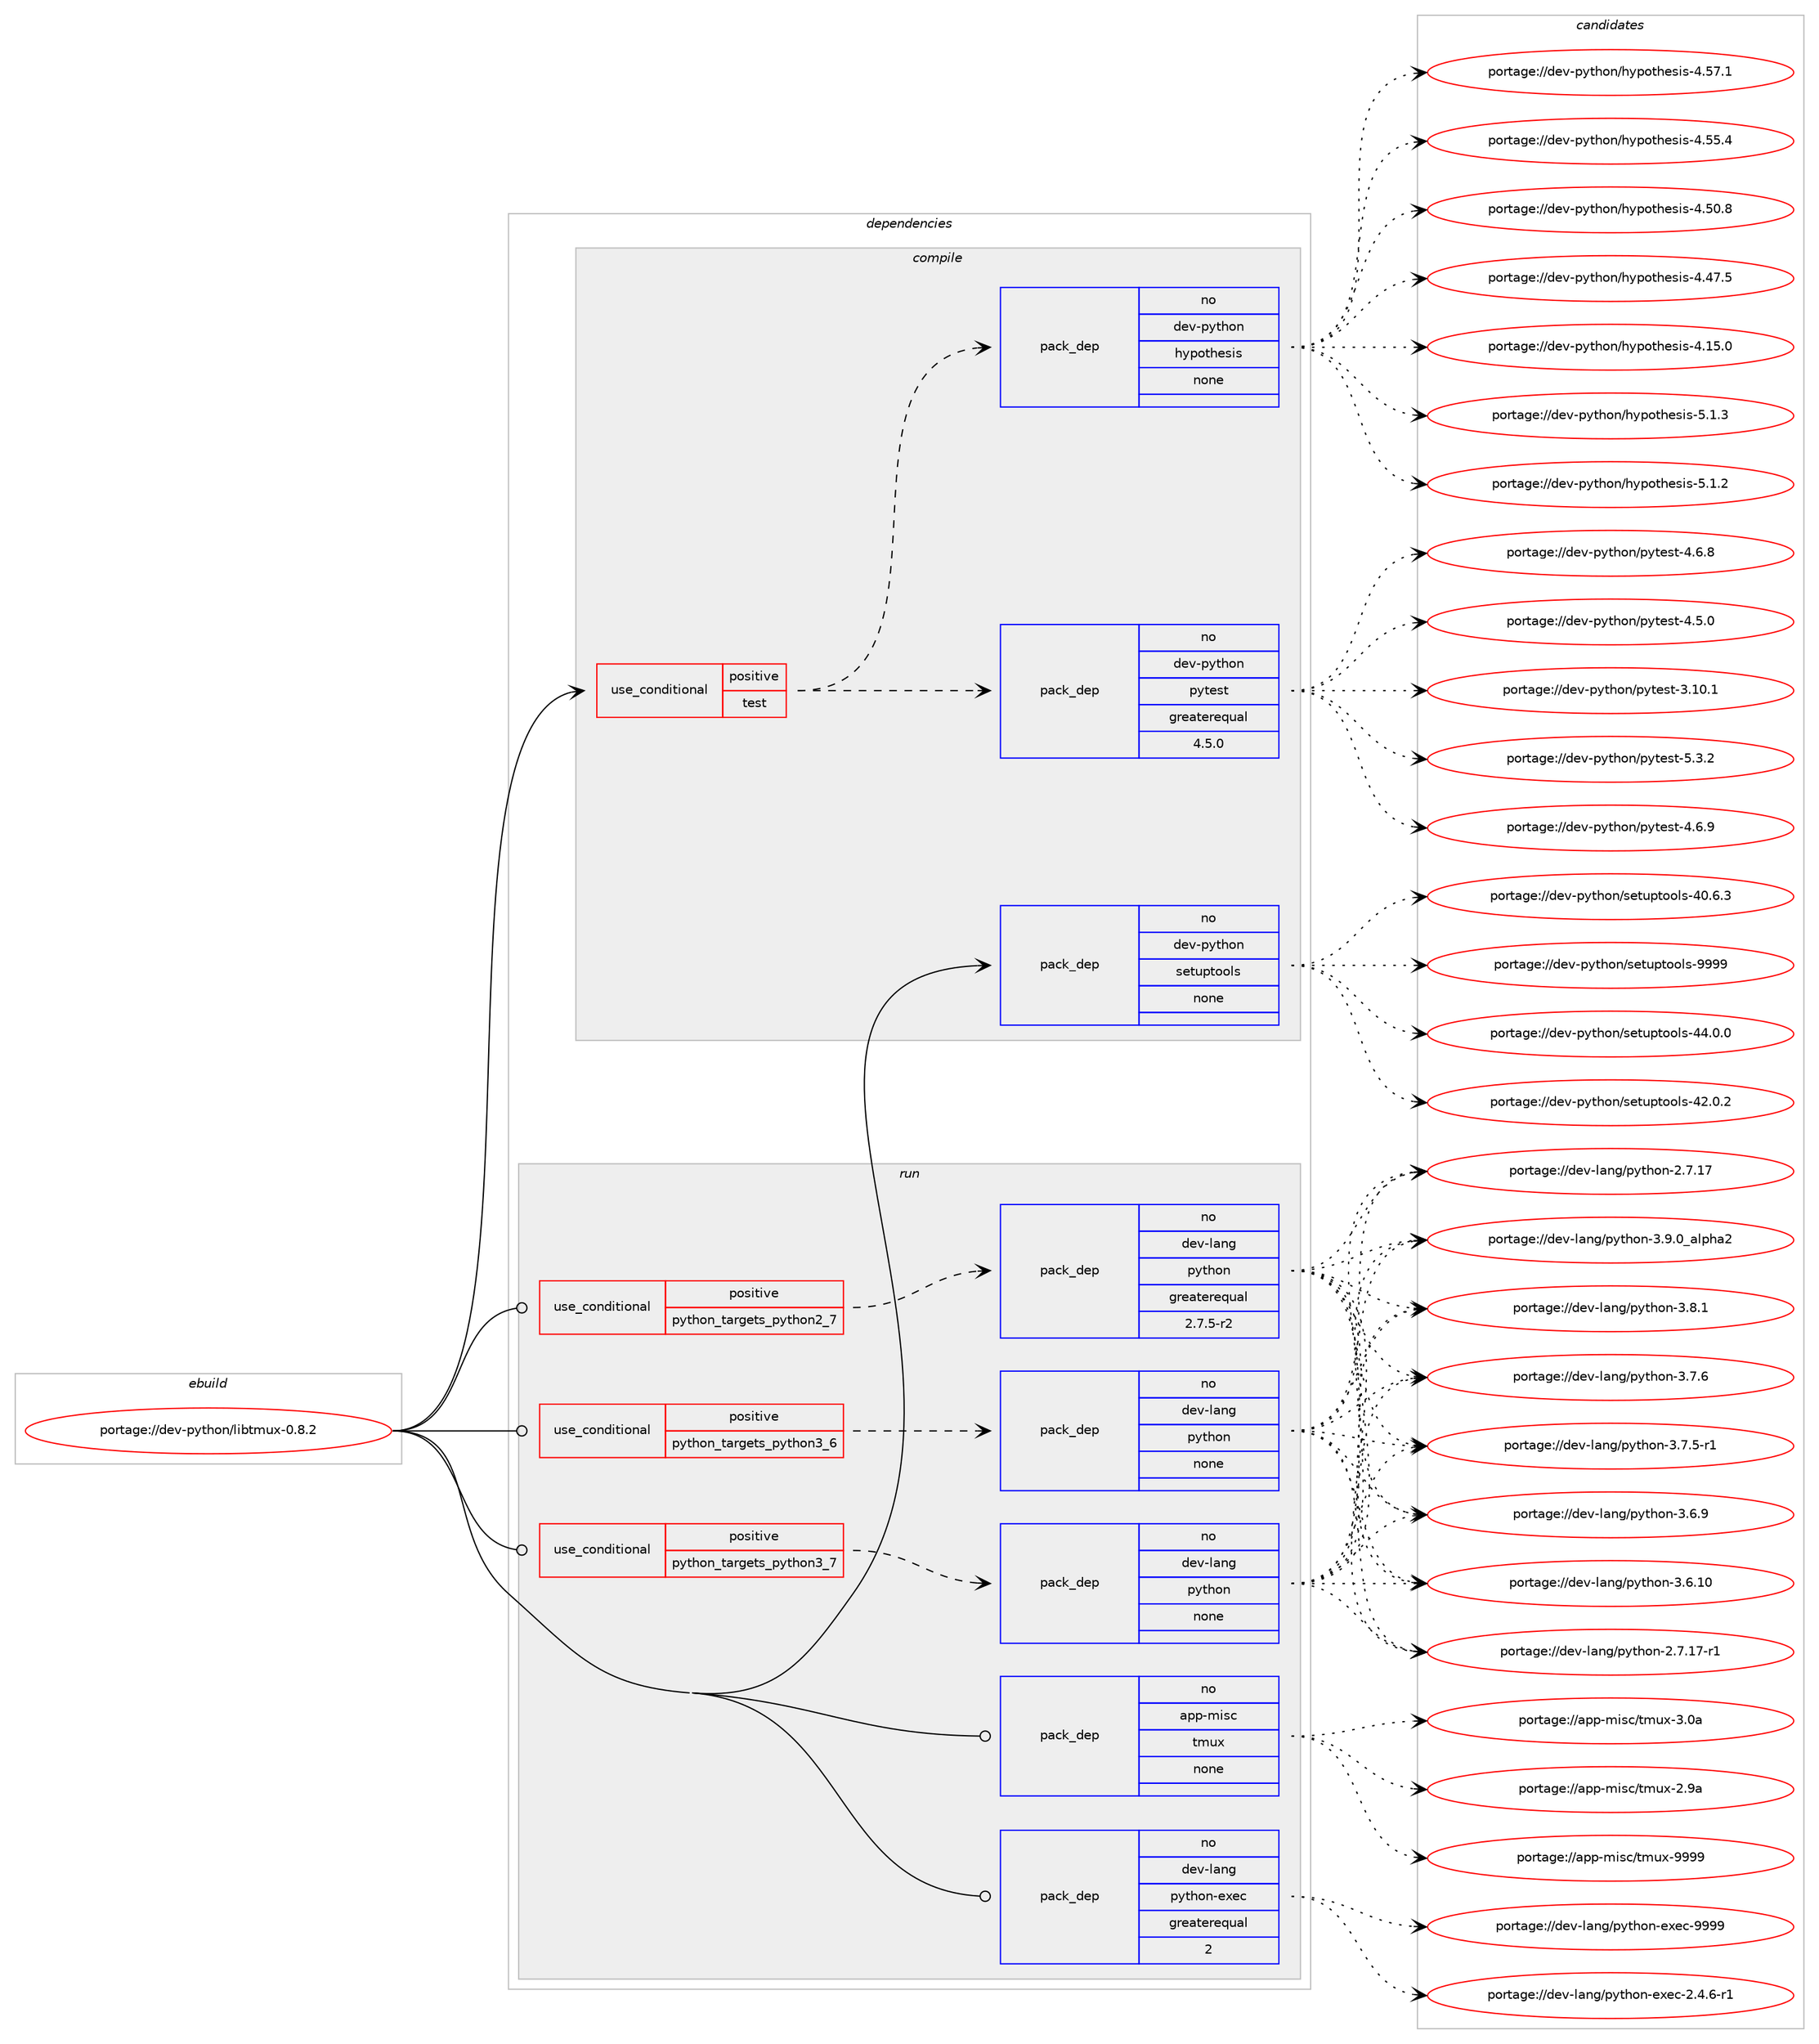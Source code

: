 digraph prolog {

# *************
# Graph options
# *************

newrank=true;
concentrate=true;
compound=true;
graph [rankdir=LR,fontname=Helvetica,fontsize=10,ranksep=1.5];#, ranksep=2.5, nodesep=0.2];
edge  [arrowhead=vee];
node  [fontname=Helvetica,fontsize=10];

# **********
# The ebuild
# **********

subgraph cluster_leftcol {
color=gray;
label=<<i>ebuild</i>>;
id [label="portage://dev-python/libtmux-0.8.2", color=red, width=4, href="../dev-python/libtmux-0.8.2.svg"];
}

# ****************
# The dependencies
# ****************

subgraph cluster_midcol {
color=gray;
label=<<i>dependencies</i>>;
subgraph cluster_compile {
fillcolor="#eeeeee";
style=filled;
label=<<i>compile</i>>;
subgraph cond113487 {
dependency452286 [label=<<TABLE BORDER="0" CELLBORDER="1" CELLSPACING="0" CELLPADDING="4"><TR><TD ROWSPAN="3" CELLPADDING="10">use_conditional</TD></TR><TR><TD>positive</TD></TR><TR><TD>test</TD></TR></TABLE>>, shape=none, color=red];
subgraph pack333819 {
dependency452287 [label=<<TABLE BORDER="0" CELLBORDER="1" CELLSPACING="0" CELLPADDING="4" WIDTH="220"><TR><TD ROWSPAN="6" CELLPADDING="30">pack_dep</TD></TR><TR><TD WIDTH="110">no</TD></TR><TR><TD>dev-python</TD></TR><TR><TD>pytest</TD></TR><TR><TD>greaterequal</TD></TR><TR><TD>4.5.0</TD></TR></TABLE>>, shape=none, color=blue];
}
dependency452286:e -> dependency452287:w [weight=20,style="dashed",arrowhead="vee"];
subgraph pack333820 {
dependency452288 [label=<<TABLE BORDER="0" CELLBORDER="1" CELLSPACING="0" CELLPADDING="4" WIDTH="220"><TR><TD ROWSPAN="6" CELLPADDING="30">pack_dep</TD></TR><TR><TD WIDTH="110">no</TD></TR><TR><TD>dev-python</TD></TR><TR><TD>hypothesis</TD></TR><TR><TD>none</TD></TR><TR><TD></TD></TR></TABLE>>, shape=none, color=blue];
}
dependency452286:e -> dependency452288:w [weight=20,style="dashed",arrowhead="vee"];
}
id:e -> dependency452286:w [weight=20,style="solid",arrowhead="vee"];
subgraph pack333821 {
dependency452289 [label=<<TABLE BORDER="0" CELLBORDER="1" CELLSPACING="0" CELLPADDING="4" WIDTH="220"><TR><TD ROWSPAN="6" CELLPADDING="30">pack_dep</TD></TR><TR><TD WIDTH="110">no</TD></TR><TR><TD>dev-python</TD></TR><TR><TD>setuptools</TD></TR><TR><TD>none</TD></TR><TR><TD></TD></TR></TABLE>>, shape=none, color=blue];
}
id:e -> dependency452289:w [weight=20,style="solid",arrowhead="vee"];
}
subgraph cluster_compileandrun {
fillcolor="#eeeeee";
style=filled;
label=<<i>compile and run</i>>;
}
subgraph cluster_run {
fillcolor="#eeeeee";
style=filled;
label=<<i>run</i>>;
subgraph cond113488 {
dependency452290 [label=<<TABLE BORDER="0" CELLBORDER="1" CELLSPACING="0" CELLPADDING="4"><TR><TD ROWSPAN="3" CELLPADDING="10">use_conditional</TD></TR><TR><TD>positive</TD></TR><TR><TD>python_targets_python2_7</TD></TR></TABLE>>, shape=none, color=red];
subgraph pack333822 {
dependency452291 [label=<<TABLE BORDER="0" CELLBORDER="1" CELLSPACING="0" CELLPADDING="4" WIDTH="220"><TR><TD ROWSPAN="6" CELLPADDING="30">pack_dep</TD></TR><TR><TD WIDTH="110">no</TD></TR><TR><TD>dev-lang</TD></TR><TR><TD>python</TD></TR><TR><TD>greaterequal</TD></TR><TR><TD>2.7.5-r2</TD></TR></TABLE>>, shape=none, color=blue];
}
dependency452290:e -> dependency452291:w [weight=20,style="dashed",arrowhead="vee"];
}
id:e -> dependency452290:w [weight=20,style="solid",arrowhead="odot"];
subgraph cond113489 {
dependency452292 [label=<<TABLE BORDER="0" CELLBORDER="1" CELLSPACING="0" CELLPADDING="4"><TR><TD ROWSPAN="3" CELLPADDING="10">use_conditional</TD></TR><TR><TD>positive</TD></TR><TR><TD>python_targets_python3_6</TD></TR></TABLE>>, shape=none, color=red];
subgraph pack333823 {
dependency452293 [label=<<TABLE BORDER="0" CELLBORDER="1" CELLSPACING="0" CELLPADDING="4" WIDTH="220"><TR><TD ROWSPAN="6" CELLPADDING="30">pack_dep</TD></TR><TR><TD WIDTH="110">no</TD></TR><TR><TD>dev-lang</TD></TR><TR><TD>python</TD></TR><TR><TD>none</TD></TR><TR><TD></TD></TR></TABLE>>, shape=none, color=blue];
}
dependency452292:e -> dependency452293:w [weight=20,style="dashed",arrowhead="vee"];
}
id:e -> dependency452292:w [weight=20,style="solid",arrowhead="odot"];
subgraph cond113490 {
dependency452294 [label=<<TABLE BORDER="0" CELLBORDER="1" CELLSPACING="0" CELLPADDING="4"><TR><TD ROWSPAN="3" CELLPADDING="10">use_conditional</TD></TR><TR><TD>positive</TD></TR><TR><TD>python_targets_python3_7</TD></TR></TABLE>>, shape=none, color=red];
subgraph pack333824 {
dependency452295 [label=<<TABLE BORDER="0" CELLBORDER="1" CELLSPACING="0" CELLPADDING="4" WIDTH="220"><TR><TD ROWSPAN="6" CELLPADDING="30">pack_dep</TD></TR><TR><TD WIDTH="110">no</TD></TR><TR><TD>dev-lang</TD></TR><TR><TD>python</TD></TR><TR><TD>none</TD></TR><TR><TD></TD></TR></TABLE>>, shape=none, color=blue];
}
dependency452294:e -> dependency452295:w [weight=20,style="dashed",arrowhead="vee"];
}
id:e -> dependency452294:w [weight=20,style="solid",arrowhead="odot"];
subgraph pack333825 {
dependency452296 [label=<<TABLE BORDER="0" CELLBORDER="1" CELLSPACING="0" CELLPADDING="4" WIDTH="220"><TR><TD ROWSPAN="6" CELLPADDING="30">pack_dep</TD></TR><TR><TD WIDTH="110">no</TD></TR><TR><TD>app-misc</TD></TR><TR><TD>tmux</TD></TR><TR><TD>none</TD></TR><TR><TD></TD></TR></TABLE>>, shape=none, color=blue];
}
id:e -> dependency452296:w [weight=20,style="solid",arrowhead="odot"];
subgraph pack333826 {
dependency452297 [label=<<TABLE BORDER="0" CELLBORDER="1" CELLSPACING="0" CELLPADDING="4" WIDTH="220"><TR><TD ROWSPAN="6" CELLPADDING="30">pack_dep</TD></TR><TR><TD WIDTH="110">no</TD></TR><TR><TD>dev-lang</TD></TR><TR><TD>python-exec</TD></TR><TR><TD>greaterequal</TD></TR><TR><TD>2</TD></TR></TABLE>>, shape=none, color=blue];
}
id:e -> dependency452297:w [weight=20,style="solid",arrowhead="odot"];
}
}

# **************
# The candidates
# **************

subgraph cluster_choices {
rank=same;
color=gray;
label=<<i>candidates</i>>;

subgraph choice333819 {
color=black;
nodesep=1;
choice1001011184511212111610411111047112121116101115116455346514650 [label="portage://dev-python/pytest-5.3.2", color=red, width=4,href="../dev-python/pytest-5.3.2.svg"];
choice1001011184511212111610411111047112121116101115116455246544657 [label="portage://dev-python/pytest-4.6.9", color=red, width=4,href="../dev-python/pytest-4.6.9.svg"];
choice1001011184511212111610411111047112121116101115116455246544656 [label="portage://dev-python/pytest-4.6.8", color=red, width=4,href="../dev-python/pytest-4.6.8.svg"];
choice1001011184511212111610411111047112121116101115116455246534648 [label="portage://dev-python/pytest-4.5.0", color=red, width=4,href="../dev-python/pytest-4.5.0.svg"];
choice100101118451121211161041111104711212111610111511645514649484649 [label="portage://dev-python/pytest-3.10.1", color=red, width=4,href="../dev-python/pytest-3.10.1.svg"];
dependency452287:e -> choice1001011184511212111610411111047112121116101115116455346514650:w [style=dotted,weight="100"];
dependency452287:e -> choice1001011184511212111610411111047112121116101115116455246544657:w [style=dotted,weight="100"];
dependency452287:e -> choice1001011184511212111610411111047112121116101115116455246544656:w [style=dotted,weight="100"];
dependency452287:e -> choice1001011184511212111610411111047112121116101115116455246534648:w [style=dotted,weight="100"];
dependency452287:e -> choice100101118451121211161041111104711212111610111511645514649484649:w [style=dotted,weight="100"];
}
subgraph choice333820 {
color=black;
nodesep=1;
choice1001011184511212111610411111047104121112111116104101115105115455346494651 [label="portage://dev-python/hypothesis-5.1.3", color=red, width=4,href="../dev-python/hypothesis-5.1.3.svg"];
choice1001011184511212111610411111047104121112111116104101115105115455346494650 [label="portage://dev-python/hypothesis-5.1.2", color=red, width=4,href="../dev-python/hypothesis-5.1.2.svg"];
choice100101118451121211161041111104710412111211111610410111510511545524653554649 [label="portage://dev-python/hypothesis-4.57.1", color=red, width=4,href="../dev-python/hypothesis-4.57.1.svg"];
choice100101118451121211161041111104710412111211111610410111510511545524653534652 [label="portage://dev-python/hypothesis-4.55.4", color=red, width=4,href="../dev-python/hypothesis-4.55.4.svg"];
choice100101118451121211161041111104710412111211111610410111510511545524653484656 [label="portage://dev-python/hypothesis-4.50.8", color=red, width=4,href="../dev-python/hypothesis-4.50.8.svg"];
choice100101118451121211161041111104710412111211111610410111510511545524652554653 [label="portage://dev-python/hypothesis-4.47.5", color=red, width=4,href="../dev-python/hypothesis-4.47.5.svg"];
choice100101118451121211161041111104710412111211111610410111510511545524649534648 [label="portage://dev-python/hypothesis-4.15.0", color=red, width=4,href="../dev-python/hypothesis-4.15.0.svg"];
dependency452288:e -> choice1001011184511212111610411111047104121112111116104101115105115455346494651:w [style=dotted,weight="100"];
dependency452288:e -> choice1001011184511212111610411111047104121112111116104101115105115455346494650:w [style=dotted,weight="100"];
dependency452288:e -> choice100101118451121211161041111104710412111211111610410111510511545524653554649:w [style=dotted,weight="100"];
dependency452288:e -> choice100101118451121211161041111104710412111211111610410111510511545524653534652:w [style=dotted,weight="100"];
dependency452288:e -> choice100101118451121211161041111104710412111211111610410111510511545524653484656:w [style=dotted,weight="100"];
dependency452288:e -> choice100101118451121211161041111104710412111211111610410111510511545524652554653:w [style=dotted,weight="100"];
dependency452288:e -> choice100101118451121211161041111104710412111211111610410111510511545524649534648:w [style=dotted,weight="100"];
}
subgraph choice333821 {
color=black;
nodesep=1;
choice10010111845112121116104111110471151011161171121161111111081154557575757 [label="portage://dev-python/setuptools-9999", color=red, width=4,href="../dev-python/setuptools-9999.svg"];
choice100101118451121211161041111104711510111611711211611111110811545525246484648 [label="portage://dev-python/setuptools-44.0.0", color=red, width=4,href="../dev-python/setuptools-44.0.0.svg"];
choice100101118451121211161041111104711510111611711211611111110811545525046484650 [label="portage://dev-python/setuptools-42.0.2", color=red, width=4,href="../dev-python/setuptools-42.0.2.svg"];
choice100101118451121211161041111104711510111611711211611111110811545524846544651 [label="portage://dev-python/setuptools-40.6.3", color=red, width=4,href="../dev-python/setuptools-40.6.3.svg"];
dependency452289:e -> choice10010111845112121116104111110471151011161171121161111111081154557575757:w [style=dotted,weight="100"];
dependency452289:e -> choice100101118451121211161041111104711510111611711211611111110811545525246484648:w [style=dotted,weight="100"];
dependency452289:e -> choice100101118451121211161041111104711510111611711211611111110811545525046484650:w [style=dotted,weight="100"];
dependency452289:e -> choice100101118451121211161041111104711510111611711211611111110811545524846544651:w [style=dotted,weight="100"];
}
subgraph choice333822 {
color=black;
nodesep=1;
choice10010111845108971101034711212111610411111045514657464895971081121049750 [label="portage://dev-lang/python-3.9.0_alpha2", color=red, width=4,href="../dev-lang/python-3.9.0_alpha2.svg"];
choice100101118451089711010347112121116104111110455146564649 [label="portage://dev-lang/python-3.8.1", color=red, width=4,href="../dev-lang/python-3.8.1.svg"];
choice100101118451089711010347112121116104111110455146554654 [label="portage://dev-lang/python-3.7.6", color=red, width=4,href="../dev-lang/python-3.7.6.svg"];
choice1001011184510897110103471121211161041111104551465546534511449 [label="portage://dev-lang/python-3.7.5-r1", color=red, width=4,href="../dev-lang/python-3.7.5-r1.svg"];
choice100101118451089711010347112121116104111110455146544657 [label="portage://dev-lang/python-3.6.9", color=red, width=4,href="../dev-lang/python-3.6.9.svg"];
choice10010111845108971101034711212111610411111045514654464948 [label="portage://dev-lang/python-3.6.10", color=red, width=4,href="../dev-lang/python-3.6.10.svg"];
choice100101118451089711010347112121116104111110455046554649554511449 [label="portage://dev-lang/python-2.7.17-r1", color=red, width=4,href="../dev-lang/python-2.7.17-r1.svg"];
choice10010111845108971101034711212111610411111045504655464955 [label="portage://dev-lang/python-2.7.17", color=red, width=4,href="../dev-lang/python-2.7.17.svg"];
dependency452291:e -> choice10010111845108971101034711212111610411111045514657464895971081121049750:w [style=dotted,weight="100"];
dependency452291:e -> choice100101118451089711010347112121116104111110455146564649:w [style=dotted,weight="100"];
dependency452291:e -> choice100101118451089711010347112121116104111110455146554654:w [style=dotted,weight="100"];
dependency452291:e -> choice1001011184510897110103471121211161041111104551465546534511449:w [style=dotted,weight="100"];
dependency452291:e -> choice100101118451089711010347112121116104111110455146544657:w [style=dotted,weight="100"];
dependency452291:e -> choice10010111845108971101034711212111610411111045514654464948:w [style=dotted,weight="100"];
dependency452291:e -> choice100101118451089711010347112121116104111110455046554649554511449:w [style=dotted,weight="100"];
dependency452291:e -> choice10010111845108971101034711212111610411111045504655464955:w [style=dotted,weight="100"];
}
subgraph choice333823 {
color=black;
nodesep=1;
choice10010111845108971101034711212111610411111045514657464895971081121049750 [label="portage://dev-lang/python-3.9.0_alpha2", color=red, width=4,href="../dev-lang/python-3.9.0_alpha2.svg"];
choice100101118451089711010347112121116104111110455146564649 [label="portage://dev-lang/python-3.8.1", color=red, width=4,href="../dev-lang/python-3.8.1.svg"];
choice100101118451089711010347112121116104111110455146554654 [label="portage://dev-lang/python-3.7.6", color=red, width=4,href="../dev-lang/python-3.7.6.svg"];
choice1001011184510897110103471121211161041111104551465546534511449 [label="portage://dev-lang/python-3.7.5-r1", color=red, width=4,href="../dev-lang/python-3.7.5-r1.svg"];
choice100101118451089711010347112121116104111110455146544657 [label="portage://dev-lang/python-3.6.9", color=red, width=4,href="../dev-lang/python-3.6.9.svg"];
choice10010111845108971101034711212111610411111045514654464948 [label="portage://dev-lang/python-3.6.10", color=red, width=4,href="../dev-lang/python-3.6.10.svg"];
choice100101118451089711010347112121116104111110455046554649554511449 [label="portage://dev-lang/python-2.7.17-r1", color=red, width=4,href="../dev-lang/python-2.7.17-r1.svg"];
choice10010111845108971101034711212111610411111045504655464955 [label="portage://dev-lang/python-2.7.17", color=red, width=4,href="../dev-lang/python-2.7.17.svg"];
dependency452293:e -> choice10010111845108971101034711212111610411111045514657464895971081121049750:w [style=dotted,weight="100"];
dependency452293:e -> choice100101118451089711010347112121116104111110455146564649:w [style=dotted,weight="100"];
dependency452293:e -> choice100101118451089711010347112121116104111110455146554654:w [style=dotted,weight="100"];
dependency452293:e -> choice1001011184510897110103471121211161041111104551465546534511449:w [style=dotted,weight="100"];
dependency452293:e -> choice100101118451089711010347112121116104111110455146544657:w [style=dotted,weight="100"];
dependency452293:e -> choice10010111845108971101034711212111610411111045514654464948:w [style=dotted,weight="100"];
dependency452293:e -> choice100101118451089711010347112121116104111110455046554649554511449:w [style=dotted,weight="100"];
dependency452293:e -> choice10010111845108971101034711212111610411111045504655464955:w [style=dotted,weight="100"];
}
subgraph choice333824 {
color=black;
nodesep=1;
choice10010111845108971101034711212111610411111045514657464895971081121049750 [label="portage://dev-lang/python-3.9.0_alpha2", color=red, width=4,href="../dev-lang/python-3.9.0_alpha2.svg"];
choice100101118451089711010347112121116104111110455146564649 [label="portage://dev-lang/python-3.8.1", color=red, width=4,href="../dev-lang/python-3.8.1.svg"];
choice100101118451089711010347112121116104111110455146554654 [label="portage://dev-lang/python-3.7.6", color=red, width=4,href="../dev-lang/python-3.7.6.svg"];
choice1001011184510897110103471121211161041111104551465546534511449 [label="portage://dev-lang/python-3.7.5-r1", color=red, width=4,href="../dev-lang/python-3.7.5-r1.svg"];
choice100101118451089711010347112121116104111110455146544657 [label="portage://dev-lang/python-3.6.9", color=red, width=4,href="../dev-lang/python-3.6.9.svg"];
choice10010111845108971101034711212111610411111045514654464948 [label="portage://dev-lang/python-3.6.10", color=red, width=4,href="../dev-lang/python-3.6.10.svg"];
choice100101118451089711010347112121116104111110455046554649554511449 [label="portage://dev-lang/python-2.7.17-r1", color=red, width=4,href="../dev-lang/python-2.7.17-r1.svg"];
choice10010111845108971101034711212111610411111045504655464955 [label="portage://dev-lang/python-2.7.17", color=red, width=4,href="../dev-lang/python-2.7.17.svg"];
dependency452295:e -> choice10010111845108971101034711212111610411111045514657464895971081121049750:w [style=dotted,weight="100"];
dependency452295:e -> choice100101118451089711010347112121116104111110455146564649:w [style=dotted,weight="100"];
dependency452295:e -> choice100101118451089711010347112121116104111110455146554654:w [style=dotted,weight="100"];
dependency452295:e -> choice1001011184510897110103471121211161041111104551465546534511449:w [style=dotted,weight="100"];
dependency452295:e -> choice100101118451089711010347112121116104111110455146544657:w [style=dotted,weight="100"];
dependency452295:e -> choice10010111845108971101034711212111610411111045514654464948:w [style=dotted,weight="100"];
dependency452295:e -> choice100101118451089711010347112121116104111110455046554649554511449:w [style=dotted,weight="100"];
dependency452295:e -> choice10010111845108971101034711212111610411111045504655464955:w [style=dotted,weight="100"];
}
subgraph choice333825 {
color=black;
nodesep=1;
choice971121124510910511599471161091171204557575757 [label="portage://app-misc/tmux-9999", color=red, width=4,href="../app-misc/tmux-9999.svg"];
choice971121124510910511599471161091171204551464897 [label="portage://app-misc/tmux-3.0a", color=red, width=4,href="../app-misc/tmux-3.0a.svg"];
choice971121124510910511599471161091171204550465797 [label="portage://app-misc/tmux-2.9a", color=red, width=4,href="../app-misc/tmux-2.9a.svg"];
dependency452296:e -> choice971121124510910511599471161091171204557575757:w [style=dotted,weight="100"];
dependency452296:e -> choice971121124510910511599471161091171204551464897:w [style=dotted,weight="100"];
dependency452296:e -> choice971121124510910511599471161091171204550465797:w [style=dotted,weight="100"];
}
subgraph choice333826 {
color=black;
nodesep=1;
choice10010111845108971101034711212111610411111045101120101994557575757 [label="portage://dev-lang/python-exec-9999", color=red, width=4,href="../dev-lang/python-exec-9999.svg"];
choice10010111845108971101034711212111610411111045101120101994550465246544511449 [label="portage://dev-lang/python-exec-2.4.6-r1", color=red, width=4,href="../dev-lang/python-exec-2.4.6-r1.svg"];
dependency452297:e -> choice10010111845108971101034711212111610411111045101120101994557575757:w [style=dotted,weight="100"];
dependency452297:e -> choice10010111845108971101034711212111610411111045101120101994550465246544511449:w [style=dotted,weight="100"];
}
}

}
